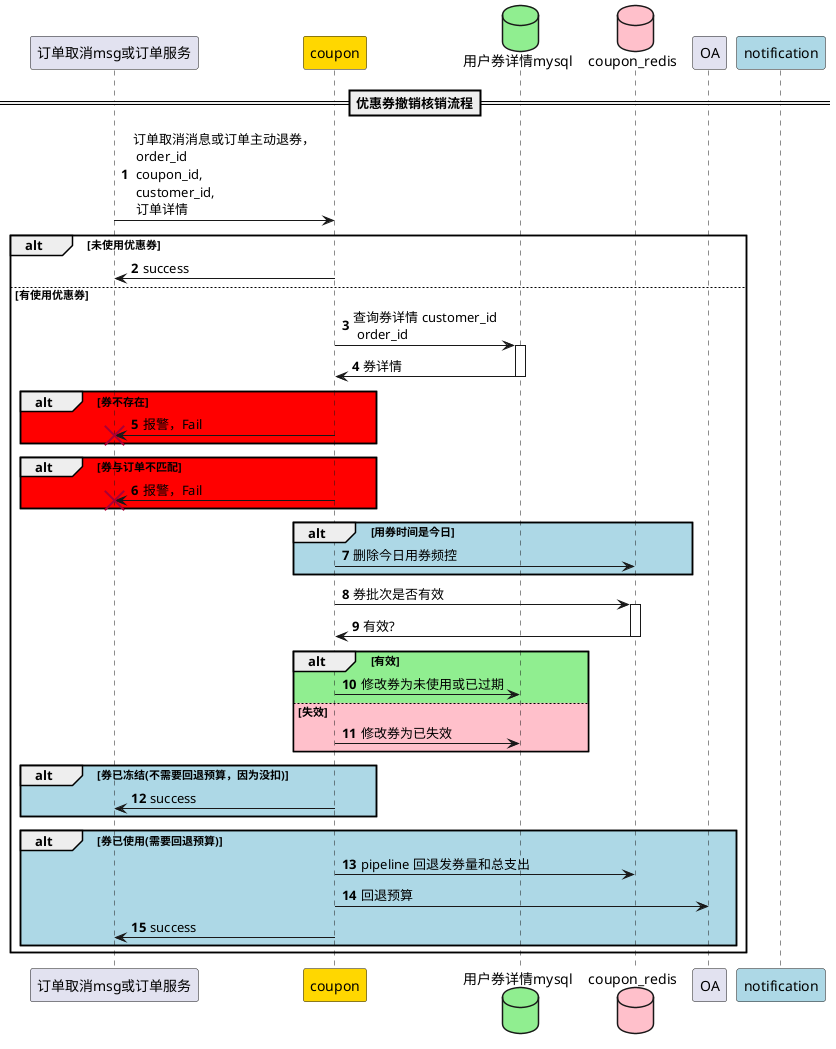 @startuml
'https://plantuml.com/sequence-diagram
participant 订单取消msg或订单服务 as order_end
participant coupon #gold
database 用户券详情mysql as coupon_mysql #lightgreen
database coupon_redis #pink
participant OA
participant notification #lightblue
autonumber

==优惠券撤销核销流程==

order_end -> coupon: 订单取消消息或订单主动退券， \n order_id\n coupon_id,\n customer_id, \n 订单详情
alt 未使用优惠券
    coupon -> order_end: success
else 有使用优惠券
    coupon -> coupon_mysql: 查询券详情 customer_id\n order_id
    activate coupon_mysql
        coupon_mysql->coupon: 券详情
    deactivate coupon_mysql
        alt #red 券不存在
            coupon->order_end !!: 报警，Fail
        end

        alt #red 券与订单不匹配
            coupon->order_end !!: 报警，Fail
        end

        alt #lightblue 用券时间是今日
            coupon -> coupon_redis: 删除今日用券频控
        end

        coupon -> coupon_redis: 券批次是否有效
        activate coupon_redis
            coupon_redis -> coupon: 有效?
        deactivate coupon_redis
        alt #lightgreen 有效
            coupon -> coupon_mysql: 修改券为未使用或已过期
        else #pink 失效
            coupon -> coupon_mysql: 修改券为已失效
        end

        alt #lightblue 券已冻结(不需要回退预算，因为没扣)
            coupon -> order_end: success
        end

        alt #lightblue 券已使用(需要回退预算)
            coupon -> coupon_redis: pipeline 回退发券量和总支出
            coupon -> OA: 回退预算
            coupon -> order_end: success
        end
    deactivate coupon_mysql
end

@enduml